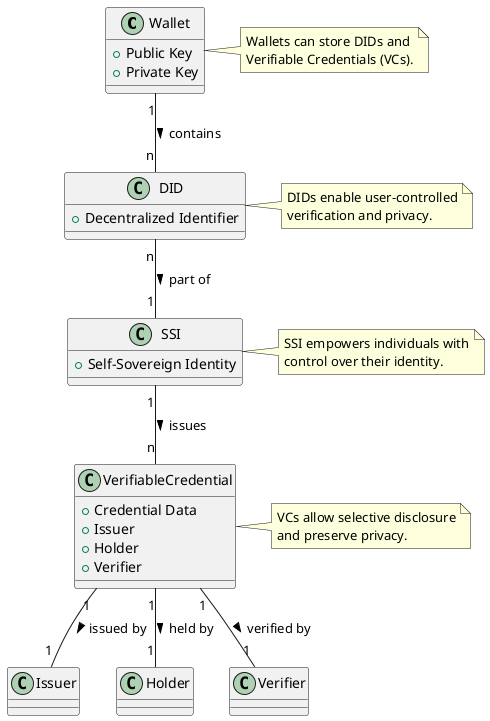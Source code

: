 @startuml

class Wallet {
    +Public Key
    +Private Key
}

class DID {
    +Decentralized Identifier
}

class SSI {
    +Self-Sovereign Identity
}

class VerifiableCredential {
    +Credential Data
    +Issuer
    +Holder
    +Verifier
}

class Issuer {
}

class Holder {
}

class Verifier {
}

Wallet "1" -- "n" DID : contains >
DID "n" -- "1" SSI : part of >
SSI "1" -- "n" VerifiableCredential : issues >
VerifiableCredential "1" -- "1" Issuer : issued by >
VerifiableCredential "1" -- "1" Holder : held by >
VerifiableCredential "1" -- "1" Verifier : verified by >

note right of Wallet
  Wallets can store DIDs and
  Verifiable Credentials (VCs).
end note

note right of DID
  DIDs enable user-controlled
  verification and privacy.
end note

note right of SSI
  SSI empowers individuals with
  control over their identity.
end note

note right of VerifiableCredential
  VCs allow selective disclosure
  and preserve privacy.
end note

@enduml
